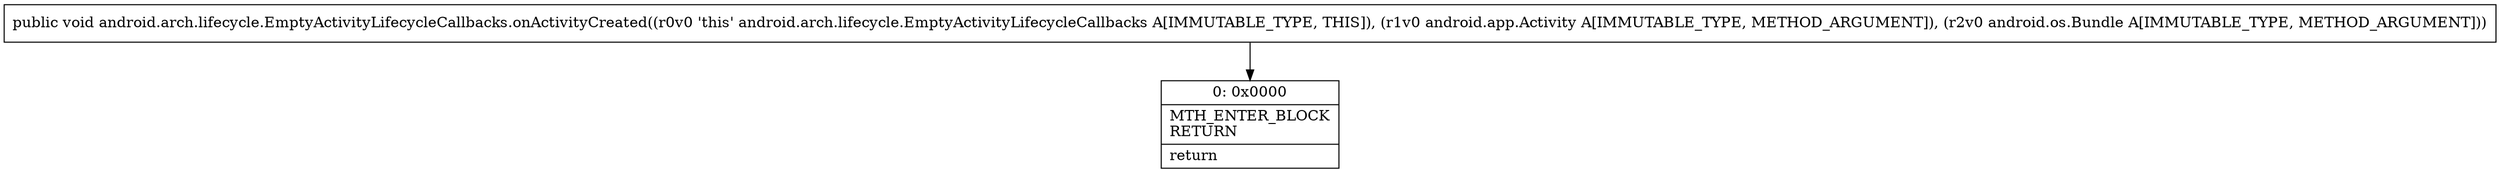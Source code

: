 digraph "CFG forandroid.arch.lifecycle.EmptyActivityLifecycleCallbacks.onActivityCreated(Landroid\/app\/Activity;Landroid\/os\/Bundle;)V" {
Node_0 [shape=record,label="{0\:\ 0x0000|MTH_ENTER_BLOCK\lRETURN\l|return\l}"];
MethodNode[shape=record,label="{public void android.arch.lifecycle.EmptyActivityLifecycleCallbacks.onActivityCreated((r0v0 'this' android.arch.lifecycle.EmptyActivityLifecycleCallbacks A[IMMUTABLE_TYPE, THIS]), (r1v0 android.app.Activity A[IMMUTABLE_TYPE, METHOD_ARGUMENT]), (r2v0 android.os.Bundle A[IMMUTABLE_TYPE, METHOD_ARGUMENT])) }"];
MethodNode -> Node_0;
}

